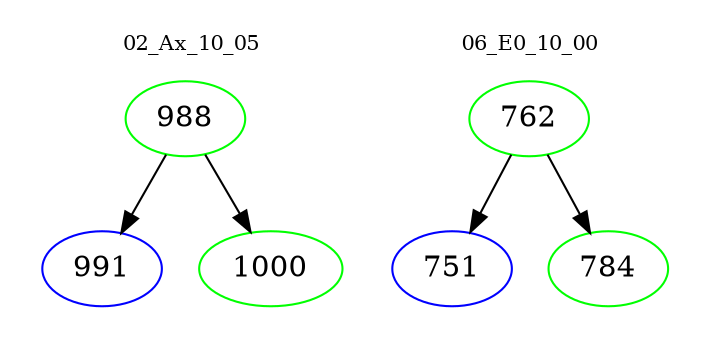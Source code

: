 digraph{
subgraph cluster_0 {
color = white
label = "02_Ax_10_05";
fontsize=10;
T0_988 [label="988", color="green"]
T0_988 -> T0_991 [color="black"]
T0_991 [label="991", color="blue"]
T0_988 -> T0_1000 [color="black"]
T0_1000 [label="1000", color="green"]
}
subgraph cluster_1 {
color = white
label = "06_E0_10_00";
fontsize=10;
T1_762 [label="762", color="green"]
T1_762 -> T1_751 [color="black"]
T1_751 [label="751", color="blue"]
T1_762 -> T1_784 [color="black"]
T1_784 [label="784", color="green"]
}
}

